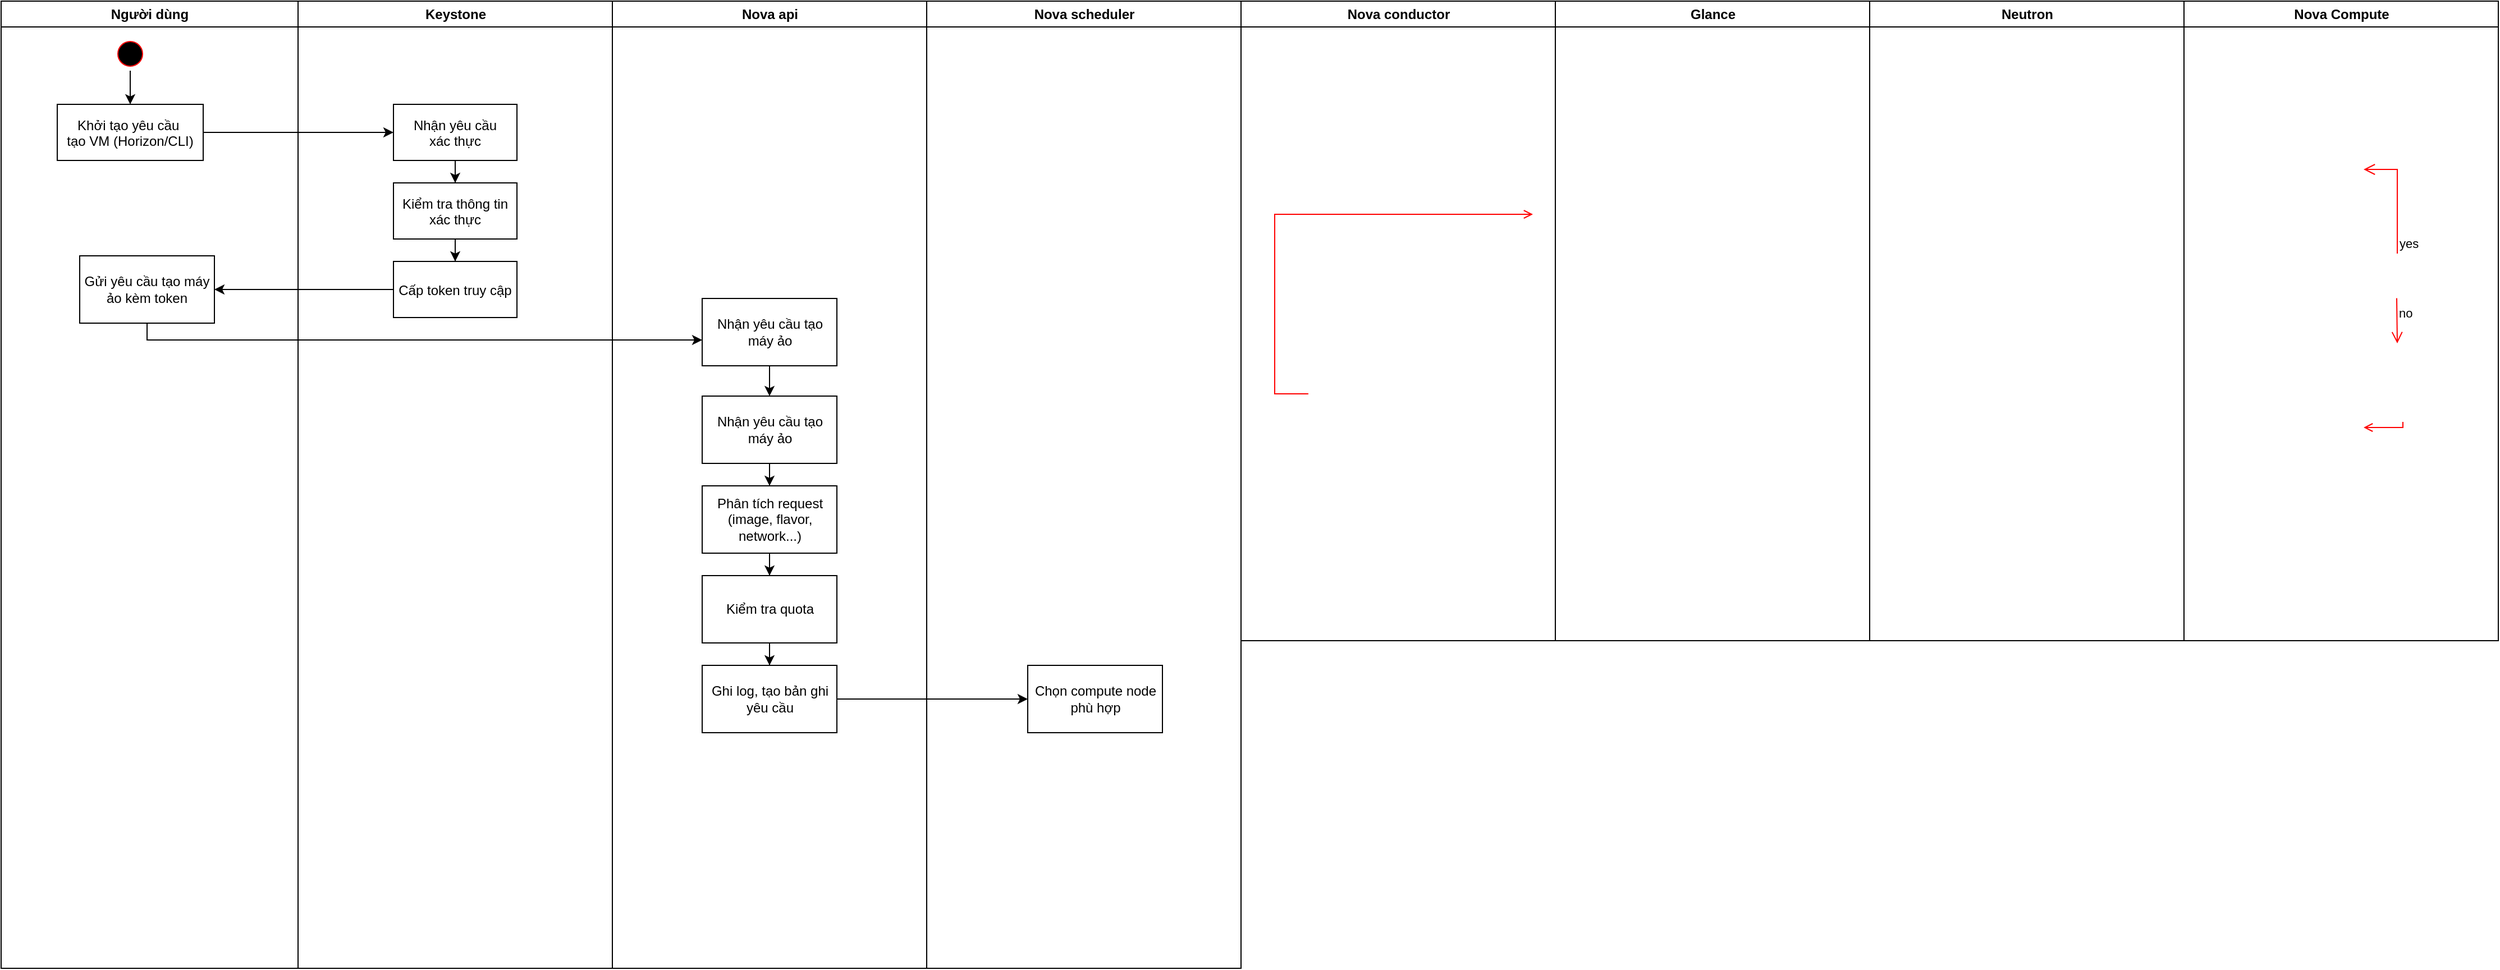 <mxfile version="28.0.7">
  <diagram name="Page-1" id="e7e014a7-5840-1c2e-5031-d8a46d1fe8dd">
    <mxGraphModel dx="1591" dy="723" grid="1" gridSize="10" guides="1" tooltips="1" connect="1" arrows="1" fold="1" page="1" pageScale="1" pageWidth="1169" pageHeight="826" background="none" math="0" shadow="0">
      <root>
        <mxCell id="0" />
        <mxCell id="1" parent="0" />
        <mxCell id="2" value="Người dùng" style="swimlane;whiteSpace=wrap" parent="1" vertex="1">
          <mxGeometry x="180" y="128" width="264.5" height="862" as="geometry" />
        </mxCell>
        <mxCell id="4vjb239dcJdlYheojxHy-130" style="edgeStyle=orthogonalEdgeStyle;rounded=0;orthogonalLoop=1;jettySize=auto;html=1;" edge="1" parent="2" source="5" target="7">
          <mxGeometry relative="1" as="geometry" />
        </mxCell>
        <mxCell id="5" value="" style="ellipse;shape=startState;fillColor=#000000;strokeColor=#ff0000;" parent="2" vertex="1">
          <mxGeometry x="100" y="32" width="30" height="30" as="geometry" />
        </mxCell>
        <mxCell id="7" value="Khởi tạo yêu cầu &#xa;tạo VM (Horizon/CLI)" style="direction=west;" parent="2" vertex="1">
          <mxGeometry x="50" y="92" width="130" height="50" as="geometry" />
        </mxCell>
        <mxCell id="4vjb239dcJdlYheojxHy-128" value="Gửi yêu cầu tạo máy ảo kèm token" style="whiteSpace=wrap;html=1;" vertex="1" parent="2">
          <mxGeometry x="70" y="227" width="120" height="60" as="geometry" />
        </mxCell>
        <mxCell id="3" value="Keystone" style="swimlane;whiteSpace=wrap" parent="1" vertex="1">
          <mxGeometry x="444.5" y="128" width="280" height="862" as="geometry" />
        </mxCell>
        <mxCell id="4vjb239dcJdlYheojxHy-124" style="edgeStyle=orthogonalEdgeStyle;rounded=0;orthogonalLoop=1;jettySize=auto;html=1;" edge="1" parent="3" source="8" target="4vjb239dcJdlYheojxHy-117">
          <mxGeometry relative="1" as="geometry" />
        </mxCell>
        <mxCell id="8" value="Nhận yêu cầu&#xa;xác thực" style="" parent="3" vertex="1">
          <mxGeometry x="85" y="92" width="110" height="50" as="geometry" />
        </mxCell>
        <mxCell id="4vjb239dcJdlYheojxHy-125" style="edgeStyle=orthogonalEdgeStyle;rounded=0;orthogonalLoop=1;jettySize=auto;html=1;entryX=0.5;entryY=0;entryDx=0;entryDy=0;" edge="1" parent="3" source="4vjb239dcJdlYheojxHy-117" target="4vjb239dcJdlYheojxHy-119">
          <mxGeometry relative="1" as="geometry" />
        </mxCell>
        <mxCell id="4vjb239dcJdlYheojxHy-117" value="Kiểm tra thông tin&#xa;xác thực" style="" vertex="1" parent="3">
          <mxGeometry x="85" y="162" width="110" height="50" as="geometry" />
        </mxCell>
        <mxCell id="4vjb239dcJdlYheojxHy-119" value="Cấp token truy cập" style="" vertex="1" parent="3">
          <mxGeometry x="85" y="232" width="110" height="50" as="geometry" />
        </mxCell>
        <mxCell id="4" value="Nova api" style="swimlane;whiteSpace=wrap;startSize=23;" parent="1" vertex="1">
          <mxGeometry x="724.5" y="128" width="280" height="862" as="geometry" />
        </mxCell>
        <mxCell id="4vjb239dcJdlYheojxHy-136" value="" style="edgeStyle=orthogonalEdgeStyle;rounded=0;orthogonalLoop=1;jettySize=auto;html=1;" edge="1" parent="4" source="4vjb239dcJdlYheojxHy-133" target="4vjb239dcJdlYheojxHy-135">
          <mxGeometry relative="1" as="geometry" />
        </mxCell>
        <mxCell id="4vjb239dcJdlYheojxHy-133" value="Nhận yêu cầu tạo máy ảo" style="whiteSpace=wrap;html=1;" vertex="1" parent="4">
          <mxGeometry x="80" y="265" width="120" height="60" as="geometry" />
        </mxCell>
        <mxCell id="4vjb239dcJdlYheojxHy-138" value="" style="edgeStyle=orthogonalEdgeStyle;rounded=0;orthogonalLoop=1;jettySize=auto;html=1;" edge="1" parent="4" source="4vjb239dcJdlYheojxHy-135" target="4vjb239dcJdlYheojxHy-137">
          <mxGeometry relative="1" as="geometry" />
        </mxCell>
        <mxCell id="4vjb239dcJdlYheojxHy-135" value="Nhận yêu cầu tạo máy ảo" style="whiteSpace=wrap;html=1;" vertex="1" parent="4">
          <mxGeometry x="80" y="352" width="120" height="60" as="geometry" />
        </mxCell>
        <mxCell id="4vjb239dcJdlYheojxHy-140" value="" style="edgeStyle=orthogonalEdgeStyle;rounded=0;orthogonalLoop=1;jettySize=auto;html=1;" edge="1" parent="4" source="4vjb239dcJdlYheojxHy-137" target="4vjb239dcJdlYheojxHy-139">
          <mxGeometry relative="1" as="geometry" />
        </mxCell>
        <mxCell id="4vjb239dcJdlYheojxHy-137" value="Phân tích request (image, flavor, network...)" style="whiteSpace=wrap;html=1;" vertex="1" parent="4">
          <mxGeometry x="80" y="432" width="120" height="60" as="geometry" />
        </mxCell>
        <mxCell id="4vjb239dcJdlYheojxHy-143" value="" style="edgeStyle=orthogonalEdgeStyle;rounded=0;orthogonalLoop=1;jettySize=auto;html=1;" edge="1" parent="4" source="4vjb239dcJdlYheojxHy-139" target="4vjb239dcJdlYheojxHy-142">
          <mxGeometry relative="1" as="geometry" />
        </mxCell>
        <mxCell id="4vjb239dcJdlYheojxHy-139" value="Kiểm tra quota" style="whiteSpace=wrap;html=1;" vertex="1" parent="4">
          <mxGeometry x="80" y="512" width="120" height="60" as="geometry" />
        </mxCell>
        <mxCell id="4vjb239dcJdlYheojxHy-142" value="Ghi log, tạo bản ghi yêu cầu" style="whiteSpace=wrap;html=1;" vertex="1" parent="4">
          <mxGeometry x="80" y="592" width="120" height="60" as="geometry" />
        </mxCell>
        <mxCell id="4vjb239dcJdlYheojxHy-41" value="Nova scheduler" style="swimlane;whiteSpace=wrap;startSize=23;" vertex="1" parent="1">
          <mxGeometry x="1004.5" y="128" width="280" height="862" as="geometry" />
        </mxCell>
        <mxCell id="4vjb239dcJdlYheojxHy-46" value="" style="endArrow=open;strokeColor=#FF0000;endFill=1;rounded=0" edge="1" parent="4vjb239dcJdlYheojxHy-41" source="4vjb239dcJdlYheojxHy-44">
          <mxGeometry relative="1" as="geometry">
            <mxPoint x="75" y="220" as="targetPoint" />
          </mxGeometry>
        </mxCell>
        <mxCell id="4vjb239dcJdlYheojxHy-48" value="" style="endArrow=open;strokeColor=#FF0000;endFill=1;rounded=0" edge="1" parent="4vjb239dcJdlYheojxHy-41" target="4vjb239dcJdlYheojxHy-47">
          <mxGeometry relative="1" as="geometry">
            <mxPoint x="75" y="270" as="sourcePoint" />
          </mxGeometry>
        </mxCell>
        <mxCell id="4vjb239dcJdlYheojxHy-57" value="" style="endArrow=none;strokeColor=#FF0000;endFill=0;rounded=0;dashed=1" edge="1" parent="4vjb239dcJdlYheojxHy-41" target="4vjb239dcJdlYheojxHy-56">
          <mxGeometry relative="1" as="geometry">
            <mxPoint x="87.121" y="375" as="sourcePoint" />
          </mxGeometry>
        </mxCell>
        <mxCell id="4vjb239dcJdlYheojxHy-144" value="Chọn compute node phù hợp" style="whiteSpace=wrap;html=1;" vertex="1" parent="4vjb239dcJdlYheojxHy-41">
          <mxGeometry x="90" y="592" width="120" height="60" as="geometry" />
        </mxCell>
        <mxCell id="4vjb239dcJdlYheojxHy-60" value="Nova conductor" style="swimlane;whiteSpace=wrap" vertex="1" parent="1">
          <mxGeometry x="1284.5" y="128" width="280" height="570" as="geometry" />
        </mxCell>
        <mxCell id="4vjb239dcJdlYheojxHy-65" value="" style="endArrow=open;strokeColor=#FF0000;endFill=1;rounded=0" edge="1" parent="4vjb239dcJdlYheojxHy-60" source="4vjb239dcJdlYheojxHy-63">
          <mxGeometry relative="1" as="geometry">
            <mxPoint x="115" y="220" as="targetPoint" />
          </mxGeometry>
        </mxCell>
        <mxCell id="4vjb239dcJdlYheojxHy-67" value="" style="endArrow=open;strokeColor=#FF0000;endFill=1;rounded=0" edge="1" parent="4vjb239dcJdlYheojxHy-60" source="4vjb239dcJdlYheojxHy-64">
          <mxGeometry relative="1" as="geometry">
            <mxPoint x="115" y="325" as="targetPoint" />
          </mxGeometry>
        </mxCell>
        <mxCell id="4vjb239dcJdlYheojxHy-68" value="" style="edgeStyle=elbowEdgeStyle;elbow=horizontal;strokeColor=#FF0000;endArrow=open;endFill=1;rounded=0" edge="1" parent="4vjb239dcJdlYheojxHy-60" target="4vjb239dcJdlYheojxHy-63">
          <mxGeometry width="100" height="100" relative="1" as="geometry">
            <mxPoint x="60" y="350" as="sourcePoint" />
            <mxPoint x="260" y="190" as="targetPoint" />
            <Array as="points">
              <mxPoint x="30" y="250" />
            </Array>
          </mxGeometry>
        </mxCell>
        <mxCell id="4vjb239dcJdlYheojxHy-69" value="Glance" style="swimlane;whiteSpace=wrap" vertex="1" parent="1">
          <mxGeometry x="1564.5" y="128" width="280" height="570" as="geometry" />
        </mxCell>
        <mxCell id="4vjb239dcJdlYheojxHy-74" value="" style="endArrow=open;strokeColor=#FF0000;endFill=1;rounded=0" edge="1" parent="4vjb239dcJdlYheojxHy-69" target="4vjb239dcJdlYheojxHy-73">
          <mxGeometry relative="1" as="geometry">
            <mxPoint x="75" y="160" as="sourcePoint" />
          </mxGeometry>
        </mxCell>
        <mxCell id="4vjb239dcJdlYheojxHy-79" value="no" style="edgeStyle=elbowEdgeStyle;elbow=horizontal;align=left;verticalAlign=top;endArrow=open;endSize=8;strokeColor=#FF0000;endFill=1;rounded=0" edge="1" parent="4vjb239dcJdlYheojxHy-69" source="4vjb239dcJdlYheojxHy-77">
          <mxGeometry x="-1" relative="1" as="geometry">
            <mxPoint x="189.5" y="325" as="targetPoint" />
          </mxGeometry>
        </mxCell>
        <mxCell id="4vjb239dcJdlYheojxHy-80" value="" style="endArrow=open;strokeColor=#FF0000;endFill=1;rounded=0" edge="1" parent="4vjb239dcJdlYheojxHy-69" target="4vjb239dcJdlYheojxHy-77">
          <mxGeometry relative="1" as="geometry">
            <mxPoint x="130" y="245" as="sourcePoint" />
          </mxGeometry>
        </mxCell>
        <mxCell id="4vjb239dcJdlYheojxHy-88" value="Neutron" style="swimlane;whiteSpace=wrap" vertex="1" parent="1">
          <mxGeometry x="1844.5" y="128" width="280" height="570" as="geometry" />
        </mxCell>
        <mxCell id="4vjb239dcJdlYheojxHy-93" value="" style="endArrow=open;strokeColor=#FF0000;endFill=1;rounded=0" edge="1" parent="4vjb239dcJdlYheojxHy-88" target="4vjb239dcJdlYheojxHy-92">
          <mxGeometry relative="1" as="geometry">
            <mxPoint x="145" y="455.0" as="sourcePoint" />
          </mxGeometry>
        </mxCell>
        <mxCell id="4vjb239dcJdlYheojxHy-94" value="Nova Compute" style="swimlane;whiteSpace=wrap" vertex="1" parent="1">
          <mxGeometry x="2124.5" y="128" width="280" height="570" as="geometry" />
        </mxCell>
        <mxCell id="4vjb239dcJdlYheojxHy-96" value="" style="edgeStyle=elbowEdgeStyle;elbow=horizontal;verticalAlign=bottom;endArrow=open;endSize=8;strokeColor=#FF0000;endFill=1;rounded=0" edge="1" parent="4vjb239dcJdlYheojxHy-94" source="4vjb239dcJdlYheojxHy-95">
          <mxGeometry x="40" y="20" as="geometry">
            <mxPoint x="74.5" y="110" as="targetPoint" />
          </mxGeometry>
        </mxCell>
        <mxCell id="4vjb239dcJdlYheojxHy-99" value="" style="endArrow=open;strokeColor=#FF0000;endFill=1;rounded=0" edge="1" parent="4vjb239dcJdlYheojxHy-94" target="4vjb239dcJdlYheojxHy-98">
          <mxGeometry relative="1" as="geometry">
            <mxPoint x="75" y="160" as="sourcePoint" />
          </mxGeometry>
        </mxCell>
        <mxCell id="4vjb239dcJdlYheojxHy-101" value="" style="endArrow=open;strokeColor=#FF0000;endFill=1;rounded=0" edge="1" parent="4vjb239dcJdlYheojxHy-94" target="4vjb239dcJdlYheojxHy-100">
          <mxGeometry relative="1" as="geometry">
            <mxPoint x="75" y="270" as="sourcePoint" />
          </mxGeometry>
        </mxCell>
        <mxCell id="4vjb239dcJdlYheojxHy-103" value="yes" style="edgeStyle=elbowEdgeStyle;elbow=horizontal;align=left;verticalAlign=bottom;endArrow=open;endSize=8;strokeColor=#FF0000;exitX=0.5;exitY=0;endFill=1;rounded=0;entryX=0.75;entryY=0.5;entryPerimeter=0" edge="1" parent="4vjb239dcJdlYheojxHy-94" target="4vjb239dcJdlYheojxHy-106">
          <mxGeometry x="-1" relative="1" as="geometry">
            <mxPoint x="160" y="150" as="targetPoint" />
            <Array as="points">
              <mxPoint x="190" y="180" />
            </Array>
            <mxPoint x="190" y="225" as="sourcePoint" />
          </mxGeometry>
        </mxCell>
        <mxCell id="4vjb239dcJdlYheojxHy-104" value="no" style="edgeStyle=elbowEdgeStyle;elbow=horizontal;align=left;verticalAlign=top;endArrow=open;endSize=8;strokeColor=#FF0000;endFill=1;rounded=0" edge="1" parent="4vjb239dcJdlYheojxHy-94" target="4vjb239dcJdlYheojxHy-108">
          <mxGeometry x="-1" relative="1" as="geometry">
            <mxPoint x="190" y="305" as="targetPoint" />
            <mxPoint x="189.5" y="264.75" as="sourcePoint" />
          </mxGeometry>
        </mxCell>
        <mxCell id="4vjb239dcJdlYheojxHy-105" value="" style="endArrow=open;strokeColor=#FF0000;endFill=1;rounded=0" edge="1" parent="4vjb239dcJdlYheojxHy-94" target="4vjb239dcJdlYheojxHy-102">
          <mxGeometry relative="1" as="geometry">
            <mxPoint x="130" y="245" as="sourcePoint" />
          </mxGeometry>
        </mxCell>
        <mxCell id="4vjb239dcJdlYheojxHy-107" value="" style="edgeStyle=elbowEdgeStyle;elbow=horizontal;verticalAlign=bottom;endArrow=open;endSize=8;strokeColor=#FF0000;endFill=1;rounded=0" edge="1" parent="4vjb239dcJdlYheojxHy-94" source="4vjb239dcJdlYheojxHy-106">
          <mxGeometry x="130" y="90" as="geometry">
            <mxPoint x="130" y="135.25" as="targetPoint" />
          </mxGeometry>
        </mxCell>
        <mxCell id="4vjb239dcJdlYheojxHy-110" value="" style="endArrow=none;strokeColor=#FF0000;endFill=0;rounded=0;dashed=1" edge="1" parent="4vjb239dcJdlYheojxHy-94" target="4vjb239dcJdlYheojxHy-109">
          <mxGeometry relative="1" as="geometry">
            <mxPoint x="87.121" y="375" as="sourcePoint" />
          </mxGeometry>
        </mxCell>
        <mxCell id="4vjb239dcJdlYheojxHy-112" value="" style="edgeStyle=elbowEdgeStyle;elbow=horizontal;entryX=0;entryY=0.5;strokeColor=#FF0000;endArrow=open;endFill=1;rounded=0" edge="1" parent="4vjb239dcJdlYheojxHy-94" target="4vjb239dcJdlYheojxHy-111">
          <mxGeometry width="100" height="100" relative="1" as="geometry">
            <mxPoint x="195" y="375" as="sourcePoint" />
            <mxPoint x="160" y="380" as="targetPoint" />
            <Array as="points">
              <mxPoint x="195" y="400" />
            </Array>
          </mxGeometry>
        </mxCell>
        <mxCell id="4vjb239dcJdlYheojxHy-123" style="edgeStyle=orthogonalEdgeStyle;rounded=0;orthogonalLoop=1;jettySize=auto;html=1;entryX=0;entryY=0.5;entryDx=0;entryDy=0;" edge="1" parent="1" source="7" target="8">
          <mxGeometry relative="1" as="geometry" />
        </mxCell>
        <mxCell id="4vjb239dcJdlYheojxHy-129" value="" style="edgeStyle=orthogonalEdgeStyle;rounded=0;orthogonalLoop=1;jettySize=auto;html=1;" edge="1" parent="1" source="4vjb239dcJdlYheojxHy-119" target="4vjb239dcJdlYheojxHy-128">
          <mxGeometry relative="1" as="geometry" />
        </mxCell>
        <mxCell id="4vjb239dcJdlYheojxHy-134" value="" style="edgeStyle=orthogonalEdgeStyle;rounded=0;orthogonalLoop=1;jettySize=auto;html=1;" edge="1" parent="1" source="4vjb239dcJdlYheojxHy-128" target="4vjb239dcJdlYheojxHy-133">
          <mxGeometry relative="1" as="geometry">
            <Array as="points">
              <mxPoint x="310" y="430" />
            </Array>
          </mxGeometry>
        </mxCell>
        <mxCell id="4vjb239dcJdlYheojxHy-145" value="" style="edgeStyle=orthogonalEdgeStyle;rounded=0;orthogonalLoop=1;jettySize=auto;html=1;" edge="1" parent="1" source="4vjb239dcJdlYheojxHy-142" target="4vjb239dcJdlYheojxHy-144">
          <mxGeometry relative="1" as="geometry" />
        </mxCell>
        <mxCell id="4vjb239dcJdlYheojxHy-147" value="" style="edgeStyle=orthogonalEdgeStyle;rounded=0;orthogonalLoop=1;jettySize=auto;html=1;" edge="1" parent="1" target="4vjb239dcJdlYheojxHy-146">
          <mxGeometry relative="1" as="geometry">
            <mxPoint x="1199.5" y="503" as="sourcePoint" />
          </mxGeometry>
        </mxCell>
      </root>
    </mxGraphModel>
  </diagram>
</mxfile>

